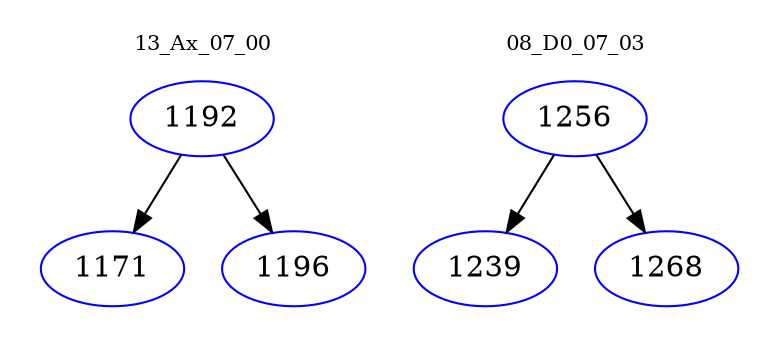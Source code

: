 digraph{
subgraph cluster_0 {
color = white
label = "13_Ax_07_00";
fontsize=10;
T0_1192 [label="1192", color="blue"]
T0_1192 -> T0_1171 [color="black"]
T0_1171 [label="1171", color="blue"]
T0_1192 -> T0_1196 [color="black"]
T0_1196 [label="1196", color="blue"]
}
subgraph cluster_1 {
color = white
label = "08_D0_07_03";
fontsize=10;
T1_1256 [label="1256", color="blue"]
T1_1256 -> T1_1239 [color="black"]
T1_1239 [label="1239", color="blue"]
T1_1256 -> T1_1268 [color="black"]
T1_1268 [label="1268", color="blue"]
}
}
